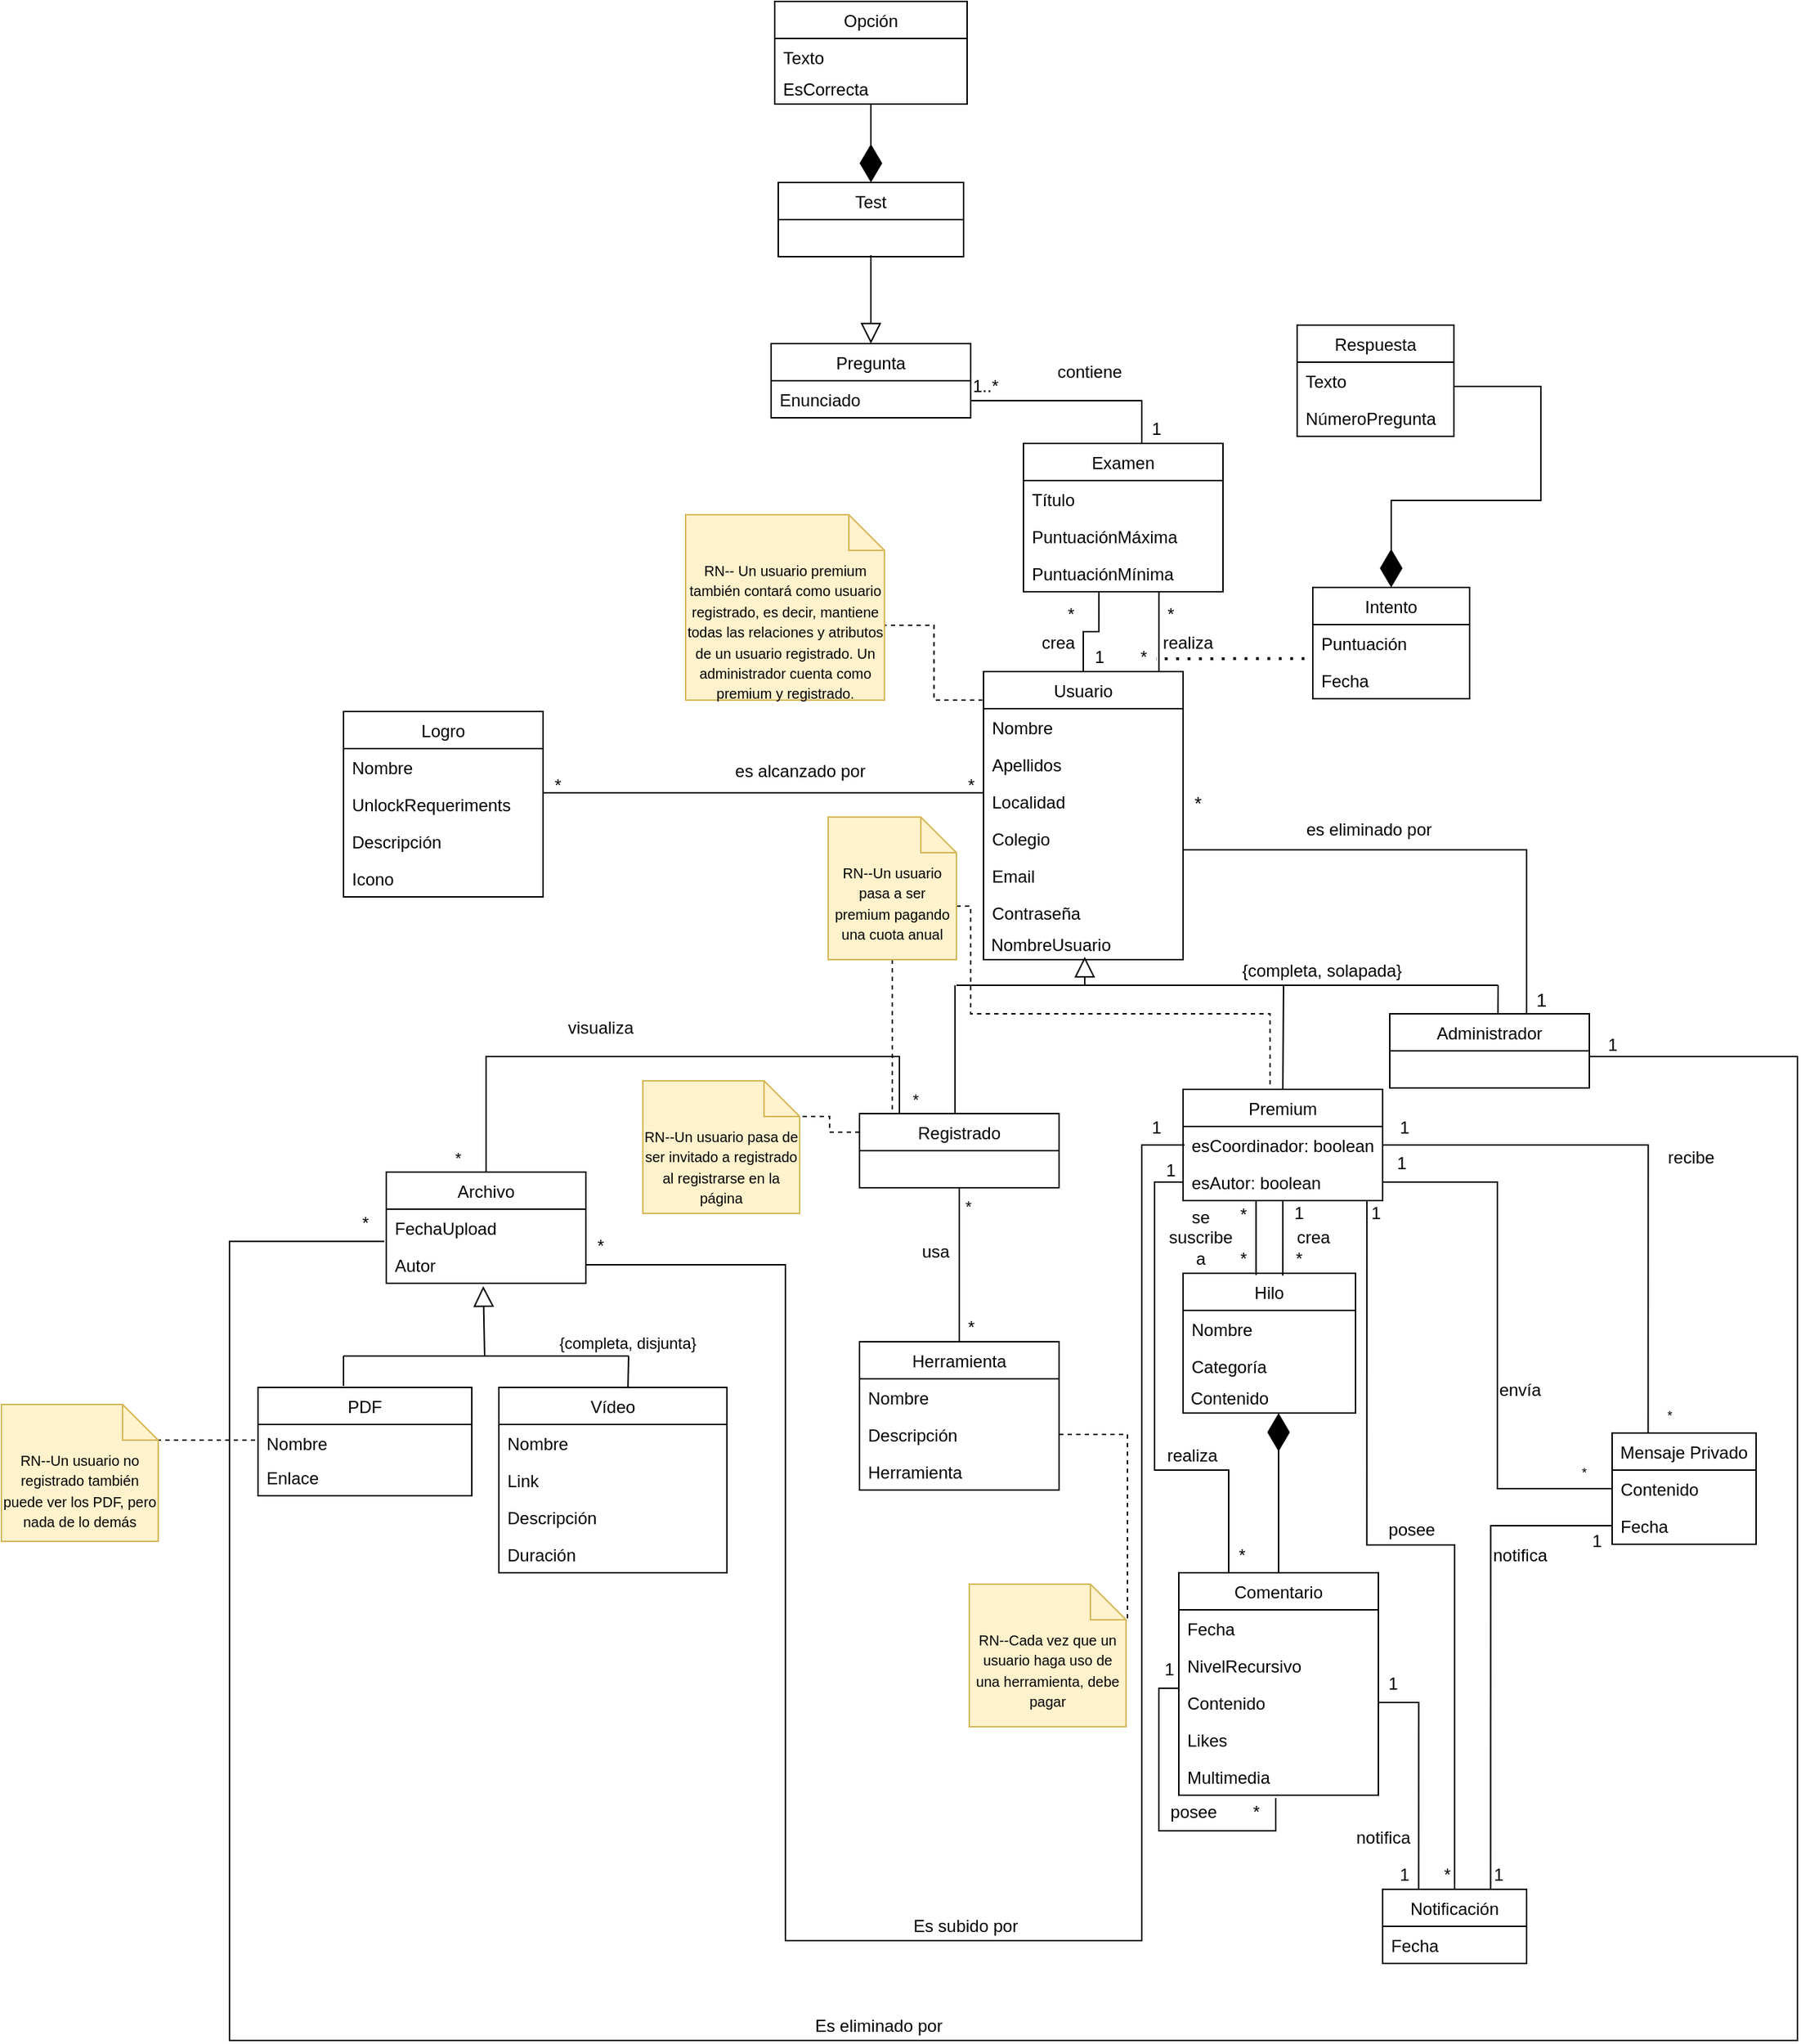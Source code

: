 <mxfile version="14.2.2" type="device" pages="2"><diagram id="NPRUOryit4CZUZ8ujwZD" name="Page-1"><mxGraphModel dx="1803" dy="1757" grid="1" gridSize="10" guides="1" tooltips="1" connect="1" arrows="1" fold="1" page="1" pageScale="1" pageWidth="827" pageHeight="1169" math="0" shadow="0"><root><mxCell id="0"/><mxCell id="1" parent="0"/><mxCell id="HAwCsRzmnG5At8Q9Lq3o-103" style="edgeStyle=orthogonalEdgeStyle;rounded=0;orthogonalLoop=1;jettySize=auto;html=1;entryX=0.679;entryY=1.011;entryDx=0;entryDy=0;entryPerimeter=0;endArrow=none;endFill=0;" parent="1" source="HAwCsRzmnG5At8Q9Lq3o-1" target="HAwCsRzmnG5At8Q9Lq3o-31" edge="1"><mxGeometry relative="1" as="geometry"><Array as="points"><mxPoint x="212" y="270"/><mxPoint x="212" y="270"/></Array></mxGeometry></mxCell><mxCell id="HAwCsRzmnG5At8Q9Lq3o-123" style="edgeStyle=orthogonalEdgeStyle;rounded=0;orthogonalLoop=1;jettySize=auto;html=1;entryX=0.378;entryY=0.995;entryDx=0;entryDy=0;entryPerimeter=0;endArrow=none;endFill=0;" parent="1" source="HAwCsRzmnG5At8Q9Lq3o-1" target="HAwCsRzmnG5At8Q9Lq3o-31" edge="1"><mxGeometry relative="1" as="geometry"/></mxCell><mxCell id="HAwCsRzmnG5At8Q9Lq3o-1" value="Usuario" style="swimlane;fontStyle=0;childLayout=stackLayout;horizontal=1;startSize=26;fillColor=none;horizontalStack=0;resizeParent=1;resizeParentMax=0;resizeLast=0;collapsible=1;marginBottom=0;" parent="1" vertex="1"><mxGeometry x="89" y="250" width="140" height="202" as="geometry"/></mxCell><mxCell id="HAwCsRzmnG5At8Q9Lq3o-2" value="Nombre" style="text;strokeColor=none;fillColor=none;align=left;verticalAlign=top;spacingLeft=4;spacingRight=4;overflow=hidden;rotatable=0;points=[[0,0.5],[1,0.5]];portConstraint=eastwest;" parent="HAwCsRzmnG5At8Q9Lq3o-1" vertex="1"><mxGeometry y="26" width="140" height="26" as="geometry"/></mxCell><mxCell id="HAwCsRzmnG5At8Q9Lq3o-3" value="Apellidos" style="text;strokeColor=none;fillColor=none;align=left;verticalAlign=top;spacingLeft=4;spacingRight=4;overflow=hidden;rotatable=0;points=[[0,0.5],[1,0.5]];portConstraint=eastwest;" parent="HAwCsRzmnG5At8Q9Lq3o-1" vertex="1"><mxGeometry y="52" width="140" height="26" as="geometry"/></mxCell><mxCell id="HAwCsRzmnG5At8Q9Lq3o-4" value="Localidad" style="text;strokeColor=none;fillColor=none;align=left;verticalAlign=top;spacingLeft=4;spacingRight=4;overflow=hidden;rotatable=0;points=[[0,0.5],[1,0.5]];portConstraint=eastwest;" parent="HAwCsRzmnG5At8Q9Lq3o-1" vertex="1"><mxGeometry y="78" width="140" height="26" as="geometry"/></mxCell><mxCell id="HAwCsRzmnG5At8Q9Lq3o-33" value="Colegio" style="text;strokeColor=none;fillColor=none;align=left;verticalAlign=top;spacingLeft=4;spacingRight=4;overflow=hidden;rotatable=0;points=[[0,0.5],[1,0.5]];portConstraint=eastwest;" parent="HAwCsRzmnG5At8Q9Lq3o-1" vertex="1"><mxGeometry y="104" width="140" height="26" as="geometry"/></mxCell><mxCell id="OVoRlJXjBz-Goxrx0esR-1" value="Email" style="text;strokeColor=none;fillColor=none;align=left;verticalAlign=top;spacingLeft=4;spacingRight=4;overflow=hidden;rotatable=0;points=[[0,0.5],[1,0.5]];portConstraint=eastwest;" parent="HAwCsRzmnG5At8Q9Lq3o-1" vertex="1"><mxGeometry y="130" width="140" height="26" as="geometry"/></mxCell><mxCell id="OVoRlJXjBz-Goxrx0esR-2" value="Contraseña" style="text;strokeColor=none;fillColor=none;align=left;verticalAlign=top;spacingLeft=4;spacingRight=4;overflow=hidden;rotatable=0;points=[[0,0.5],[1,0.5]];portConstraint=eastwest;" parent="HAwCsRzmnG5At8Q9Lq3o-1" vertex="1"><mxGeometry y="156" width="140" height="26" as="geometry"/></mxCell><mxCell id="mxDFC4Rtufxmmcgio4kQ-2" value="&amp;nbsp;NombreUsuario" style="text;html=1;strokeColor=none;fillColor=none;align=left;verticalAlign=middle;whiteSpace=wrap;rounded=0;" vertex="1" parent="HAwCsRzmnG5At8Q9Lq3o-1"><mxGeometry y="182" width="140" height="20" as="geometry"/></mxCell><mxCell id="HAwCsRzmnG5At8Q9Lq3o-5" value="PDF" style="swimlane;fontStyle=0;childLayout=stackLayout;horizontal=1;startSize=26;fillColor=none;horizontalStack=0;resizeParent=1;resizeParentMax=0;resizeLast=0;collapsible=1;marginBottom=0;" parent="1" vertex="1"><mxGeometry x="-420" y="752" width="150" height="76" as="geometry"/></mxCell><mxCell id="HAwCsRzmnG5At8Q9Lq3o-6" value="Nombre" style="text;strokeColor=none;fillColor=none;align=left;verticalAlign=top;spacingLeft=4;spacingRight=4;overflow=hidden;rotatable=0;points=[[0,0.5],[1,0.5]];portConstraint=eastwest;" parent="HAwCsRzmnG5At8Q9Lq3o-5" vertex="1"><mxGeometry y="26" width="150" height="24" as="geometry"/></mxCell><mxCell id="WNRpIBor0lCmpQMTv1Vr-1" value="Enlace" style="text;strokeColor=none;fillColor=none;align=left;verticalAlign=top;spacingLeft=4;spacingRight=4;overflow=hidden;rotatable=0;points=[[0,0.5],[1,0.5]];portConstraint=eastwest;" parent="HAwCsRzmnG5At8Q9Lq3o-5" vertex="1"><mxGeometry y="50" width="150" height="26" as="geometry"/></mxCell><mxCell id="HAwCsRzmnG5At8Q9Lq3o-9" value="Vídeo" style="swimlane;fontStyle=0;childLayout=stackLayout;horizontal=1;startSize=26;fillColor=none;horizontalStack=0;resizeParent=1;resizeParentMax=0;resizeLast=0;collapsible=1;marginBottom=0;" parent="1" vertex="1"><mxGeometry x="-251" y="752" width="160" height="130" as="geometry"><mxRectangle x="370" y="210" width="60" height="26" as="alternateBounds"/></mxGeometry></mxCell><mxCell id="HAwCsRzmnG5At8Q9Lq3o-41" value="Nombre" style="text;strokeColor=none;fillColor=none;align=left;verticalAlign=top;spacingLeft=4;spacingRight=4;overflow=hidden;rotatable=0;points=[[0,0.5],[1,0.5]];portConstraint=eastwest;" parent="HAwCsRzmnG5At8Q9Lq3o-9" vertex="1"><mxGeometry y="26" width="160" height="26" as="geometry"/></mxCell><mxCell id="HAwCsRzmnG5At8Q9Lq3o-10" value="Link" style="text;strokeColor=none;fillColor=none;align=left;verticalAlign=top;spacingLeft=4;spacingRight=4;overflow=hidden;rotatable=0;points=[[0,0.5],[1,0.5]];portConstraint=eastwest;" parent="HAwCsRzmnG5At8Q9Lq3o-9" vertex="1"><mxGeometry y="52" width="160" height="26" as="geometry"/></mxCell><mxCell id="HAwCsRzmnG5At8Q9Lq3o-38" value="Descripción" style="text;strokeColor=none;fillColor=none;align=left;verticalAlign=top;spacingLeft=4;spacingRight=4;overflow=hidden;rotatable=0;points=[[0,0.5],[1,0.5]];portConstraint=eastwest;" parent="HAwCsRzmnG5At8Q9Lq3o-9" vertex="1"><mxGeometry y="78" width="160" height="26" as="geometry"/></mxCell><mxCell id="HAwCsRzmnG5At8Q9Lq3o-39" value="Duración" style="text;strokeColor=none;fillColor=none;align=left;verticalAlign=top;spacingLeft=4;spacingRight=4;overflow=hidden;rotatable=0;points=[[0,0.5],[1,0.5]];portConstraint=eastwest;" parent="HAwCsRzmnG5At8Q9Lq3o-9" vertex="1"><mxGeometry y="104" width="160" height="26" as="geometry"/></mxCell><mxCell id="HGvDHs405SnKZL4kM6b5-21" style="edgeStyle=orthogonalEdgeStyle;rounded=0;orthogonalLoop=1;jettySize=auto;html=1;endArrow=none;endFill=0;" parent="1" source="HAwCsRzmnG5At8Q9Lq3o-13" edge="1"><mxGeometry relative="1" as="geometry"><mxPoint x="200" y="90" as="targetPoint"/><Array as="points"><mxPoint x="200" y="60"/></Array></mxGeometry></mxCell><mxCell id="HAwCsRzmnG5At8Q9Lq3o-13" value="Pregunta" style="swimlane;fontStyle=0;childLayout=stackLayout;horizontal=1;startSize=26;fillColor=none;horizontalStack=0;resizeParent=1;resizeParentMax=0;resizeLast=0;collapsible=1;marginBottom=0;" parent="1" vertex="1"><mxGeometry x="-60" y="20" width="140" height="52" as="geometry"/></mxCell><mxCell id="HAwCsRzmnG5At8Q9Lq3o-14" value="Enunciado" style="text;strokeColor=none;fillColor=none;align=left;verticalAlign=top;spacingLeft=4;spacingRight=4;overflow=hidden;rotatable=0;points=[[0,0.5],[1,0.5]];portConstraint=eastwest;" parent="HAwCsRzmnG5At8Q9Lq3o-13" vertex="1"><mxGeometry y="26" width="140" height="26" as="geometry"/></mxCell><mxCell id="HAwCsRzmnG5At8Q9Lq3o-17" value="Hilo" style="swimlane;fontStyle=0;childLayout=stackLayout;horizontal=1;startSize=26;horizontalStack=0;resizeParent=1;resizeParentMax=0;resizeLast=0;collapsible=1;marginBottom=0;fillColor=none;" parent="1" vertex="1"><mxGeometry x="229" y="672" width="121" height="98" as="geometry"/></mxCell><mxCell id="HAwCsRzmnG5At8Q9Lq3o-18" value="Nombre" style="text;strokeColor=none;fillColor=none;align=left;verticalAlign=top;spacingLeft=4;spacingRight=4;overflow=hidden;rotatable=0;points=[[0,0.5],[1,0.5]];portConstraint=eastwest;" parent="HAwCsRzmnG5At8Q9Lq3o-17" vertex="1"><mxGeometry y="26" width="121" height="26" as="geometry"/></mxCell><mxCell id="HGvDHs405SnKZL4kM6b5-51" value="Categoría&#10;" style="text;strokeColor=none;fillColor=none;align=left;verticalAlign=top;spacingLeft=4;spacingRight=4;overflow=hidden;rotatable=0;points=[[0,0.5],[1,0.5]];portConstraint=eastwest;" parent="HAwCsRzmnG5At8Q9Lq3o-17" vertex="1"><mxGeometry y="52" width="121" height="26" as="geometry"/></mxCell><mxCell id="mxDFC4Rtufxmmcgio4kQ-3" value="&amp;nbsp;Contenido" style="text;html=1;strokeColor=none;fillColor=none;align=left;verticalAlign=middle;whiteSpace=wrap;rounded=0;" vertex="1" parent="HAwCsRzmnG5At8Q9Lq3o-17"><mxGeometry y="78" width="121" height="20" as="geometry"/></mxCell><mxCell id="HAwCsRzmnG5At8Q9Lq3o-25" value="Comentario" style="swimlane;fontStyle=0;childLayout=stackLayout;horizontal=1;startSize=26;fillColor=none;horizontalStack=0;resizeParent=1;resizeParentMax=0;resizeLast=0;collapsible=1;marginBottom=0;" parent="1" vertex="1"><mxGeometry x="226" y="882" width="140" height="156" as="geometry"/></mxCell><mxCell id="HAwCsRzmnG5At8Q9Lq3o-26" value="Fecha" style="text;strokeColor=none;fillColor=none;align=left;verticalAlign=top;spacingLeft=4;spacingRight=4;overflow=hidden;rotatable=0;points=[[0,0.5],[1,0.5]];portConstraint=eastwest;" parent="HAwCsRzmnG5At8Q9Lq3o-25" vertex="1"><mxGeometry y="26" width="140" height="26" as="geometry"/></mxCell><mxCell id="HAwCsRzmnG5At8Q9Lq3o-27" value="NivelRecursivo" style="text;strokeColor=none;fillColor=none;align=left;verticalAlign=top;spacingLeft=4;spacingRight=4;overflow=hidden;rotatable=0;points=[[0,0.5],[1,0.5]];portConstraint=eastwest;" parent="HAwCsRzmnG5At8Q9Lq3o-25" vertex="1"><mxGeometry y="52" width="140" height="26" as="geometry"/></mxCell><mxCell id="HAwCsRzmnG5At8Q9Lq3o-28" value="Contenido" style="text;strokeColor=none;fillColor=none;align=left;verticalAlign=top;spacingLeft=4;spacingRight=4;overflow=hidden;rotatable=0;points=[[0,0.5],[1,0.5]];portConstraint=eastwest;" parent="HAwCsRzmnG5At8Q9Lq3o-25" vertex="1"><mxGeometry y="78" width="140" height="26" as="geometry"/></mxCell><mxCell id="HAwCsRzmnG5At8Q9Lq3o-44" value="Likes" style="text;strokeColor=none;fillColor=none;align=left;verticalAlign=top;spacingLeft=4;spacingRight=4;overflow=hidden;rotatable=0;points=[[0,0.5],[1,0.5]];portConstraint=eastwest;" parent="HAwCsRzmnG5At8Q9Lq3o-25" vertex="1"><mxGeometry y="104" width="140" height="26" as="geometry"/></mxCell><mxCell id="HGvDHs405SnKZL4kM6b5-1" style="edgeStyle=orthogonalEdgeStyle;rounded=0;orthogonalLoop=1;jettySize=auto;html=1;exitX=0;exitY=0.5;exitDx=0;exitDy=0;endArrow=none;endFill=0;" parent="HAwCsRzmnG5At8Q9Lq3o-25" source="HAwCsRzmnG5At8Q9Lq3o-27" edge="1"><mxGeometry relative="1" as="geometry"><mxPoint x="68" y="158" as="targetPoint"/><Array as="points"><mxPoint y="81"/><mxPoint x="-14" y="81"/><mxPoint x="-14" y="181"/><mxPoint x="68" y="181"/></Array></mxGeometry></mxCell><mxCell id="HGvDHs405SnKZL4kM6b5-57" value="Multimedia" style="text;strokeColor=none;fillColor=none;align=left;verticalAlign=top;spacingLeft=4;spacingRight=4;overflow=hidden;rotatable=0;points=[[0,0.5],[1,0.5]];portConstraint=eastwest;" parent="HAwCsRzmnG5At8Q9Lq3o-25" vertex="1"><mxGeometry y="130" width="140" height="26" as="geometry"/></mxCell><mxCell id="HAwCsRzmnG5At8Q9Lq3o-29" value="Examen" style="swimlane;fontStyle=0;childLayout=stackLayout;horizontal=1;startSize=26;fillColor=none;horizontalStack=0;resizeParent=1;resizeParentMax=0;resizeLast=0;collapsible=1;marginBottom=0;" parent="1" vertex="1"><mxGeometry x="117" y="90" width="140" height="104" as="geometry"/></mxCell><mxCell id="HAwCsRzmnG5At8Q9Lq3o-46" value="Título" style="text;strokeColor=none;fillColor=none;align=left;verticalAlign=top;spacingLeft=4;spacingRight=4;overflow=hidden;rotatable=0;points=[[0,0.5],[1,0.5]];portConstraint=eastwest;" parent="HAwCsRzmnG5At8Q9Lq3o-29" vertex="1"><mxGeometry y="26" width="140" height="26" as="geometry"/></mxCell><mxCell id="HAwCsRzmnG5At8Q9Lq3o-30" value="PuntuaciónMáxima" style="text;strokeColor=none;fillColor=none;align=left;verticalAlign=top;spacingLeft=4;spacingRight=4;overflow=hidden;rotatable=0;points=[[0,0.5],[1,0.5]];portConstraint=eastwest;" parent="HAwCsRzmnG5At8Q9Lq3o-29" vertex="1"><mxGeometry y="52" width="140" height="26" as="geometry"/></mxCell><mxCell id="HAwCsRzmnG5At8Q9Lq3o-31" value="PuntuaciónMínima" style="text;strokeColor=none;fillColor=none;align=left;verticalAlign=top;spacingLeft=4;spacingRight=4;overflow=hidden;rotatable=0;points=[[0,0.5],[1,0.5]];portConstraint=eastwest;" parent="HAwCsRzmnG5At8Q9Lq3o-29" vertex="1"><mxGeometry y="78" width="140" height="26" as="geometry"/></mxCell><mxCell id="HAwCsRzmnG5At8Q9Lq3o-121" value="realiza" style="text;html=1;align=center;verticalAlign=middle;resizable=0;points=[];autosize=1;" parent="1" vertex="1"><mxGeometry x="207" y="220" width="50" height="20" as="geometry"/></mxCell><mxCell id="HAwCsRzmnG5At8Q9Lq3o-124" value="crea" style="text;html=1;align=center;verticalAlign=middle;resizable=0;points=[];autosize=1;" parent="1" vertex="1"><mxGeometry x="120.5" y="220" width="40" height="20" as="geometry"/></mxCell><mxCell id="HAwCsRzmnG5At8Q9Lq3o-125" value="*" style="text;html=1;align=center;verticalAlign=middle;resizable=0;points=[];autosize=1;" parent="1" vertex="1"><mxGeometry x="140" y="200" width="20" height="20" as="geometry"/></mxCell><mxCell id="HAwCsRzmnG5At8Q9Lq3o-127" value="*" style="text;html=1;align=center;verticalAlign=middle;resizable=0;points=[];autosize=1;" parent="1" vertex="1"><mxGeometry x="210" y="200" width="20" height="20" as="geometry"/></mxCell><mxCell id="HAwCsRzmnG5At8Q9Lq3o-128" value="*" style="text;html=1;align=center;verticalAlign=middle;resizable=0;points=[];autosize=1;" parent="1" vertex="1"><mxGeometry x="191" y="230" width="20" height="20" as="geometry"/></mxCell><mxCell id="HAwCsRzmnG5At8Q9Lq3o-129" value="" style="endArrow=none;dashed=1;html=1;dashPattern=1 3;strokeWidth=2;exitX=-0.053;exitY=-0.082;exitDx=0;exitDy=0;exitPerimeter=0;" parent="1" source="HAwCsRzmnG5At8Q9Lq3o-132" edge="1"><mxGeometry width="50" height="50" relative="1" as="geometry"><mxPoint x="220" y="250" as="sourcePoint"/><mxPoint x="210" y="241" as="targetPoint"/></mxGeometry></mxCell><mxCell id="HAwCsRzmnG5At8Q9Lq3o-130" value="Intento" style="swimlane;fontStyle=0;childLayout=stackLayout;horizontal=1;startSize=26;fillColor=none;horizontalStack=0;resizeParent=1;resizeParentMax=0;resizeLast=0;collapsible=1;marginBottom=0;" parent="1" vertex="1"><mxGeometry x="320" y="191" width="110" height="78" as="geometry"/></mxCell><mxCell id="HAwCsRzmnG5At8Q9Lq3o-131" value="Puntuación" style="text;strokeColor=none;fillColor=none;align=left;verticalAlign=top;spacingLeft=4;spacingRight=4;overflow=hidden;rotatable=0;points=[[0,0.5],[1,0.5]];portConstraint=eastwest;" parent="HAwCsRzmnG5At8Q9Lq3o-130" vertex="1"><mxGeometry y="26" width="110" height="26" as="geometry"/></mxCell><mxCell id="HAwCsRzmnG5At8Q9Lq3o-132" value="Fecha" style="text;strokeColor=none;fillColor=none;align=left;verticalAlign=top;spacingLeft=4;spacingRight=4;overflow=hidden;rotatable=0;points=[[0,0.5],[1,0.5]];portConstraint=eastwest;" parent="HAwCsRzmnG5At8Q9Lq3o-130" vertex="1"><mxGeometry y="52" width="110" height="26" as="geometry"/></mxCell><mxCell id="nP3SbV2Lm87X_TbmoG6O-54" style="edgeStyle=orthogonalEdgeStyle;rounded=0;orthogonalLoop=1;jettySize=auto;html=1;entryX=0;entryY=0.5;entryDx=0;entryDy=0;startArrow=none;startFill=0;endArrow=none;endFill=0;" parent="1" source="HAwCsRzmnG5At8Q9Lq3o-148" target="HAwCsRzmnG5At8Q9Lq3o-3" edge="1"><mxGeometry relative="1" as="geometry"><Array as="points"><mxPoint x="-160" y="335"/><mxPoint x="-160" y="335"/></Array></mxGeometry></mxCell><mxCell id="HAwCsRzmnG5At8Q9Lq3o-148" value="Logro" style="swimlane;fontStyle=0;childLayout=stackLayout;horizontal=1;startSize=26;fillColor=none;horizontalStack=0;resizeParent=1;resizeParentMax=0;resizeLast=0;collapsible=1;marginBottom=0;" parent="1" vertex="1"><mxGeometry x="-360" y="278" width="140" height="130" as="geometry"/></mxCell><mxCell id="HAwCsRzmnG5At8Q9Lq3o-149" value="Nombre" style="text;strokeColor=none;fillColor=none;align=left;verticalAlign=top;spacingLeft=4;spacingRight=4;overflow=hidden;rotatable=0;points=[[0,0.5],[1,0.5]];portConstraint=eastwest;" parent="HAwCsRzmnG5At8Q9Lq3o-148" vertex="1"><mxGeometry y="26" width="140" height="26" as="geometry"/></mxCell><mxCell id="HAwCsRzmnG5At8Q9Lq3o-150" value="UnlockRequeriments" style="text;strokeColor=none;fillColor=none;align=left;verticalAlign=top;spacingLeft=4;spacingRight=4;overflow=hidden;rotatable=0;points=[[0,0.5],[1,0.5]];portConstraint=eastwest;" parent="HAwCsRzmnG5At8Q9Lq3o-148" vertex="1"><mxGeometry y="52" width="140" height="26" as="geometry"/></mxCell><mxCell id="HAwCsRzmnG5At8Q9Lq3o-151" value="Descripción" style="text;strokeColor=none;fillColor=none;align=left;verticalAlign=top;spacingLeft=4;spacingRight=4;overflow=hidden;rotatable=0;points=[[0,0.5],[1,0.5]];portConstraint=eastwest;" parent="HAwCsRzmnG5At8Q9Lq3o-148" vertex="1"><mxGeometry y="78" width="140" height="26" as="geometry"/></mxCell><mxCell id="HAwCsRzmnG5At8Q9Lq3o-152" value="Icono" style="text;strokeColor=none;fillColor=none;align=left;verticalAlign=top;spacingLeft=4;spacingRight=4;overflow=hidden;rotatable=0;points=[[0,0.5],[1,0.5]];portConstraint=eastwest;" parent="HAwCsRzmnG5At8Q9Lq3o-148" vertex="1"><mxGeometry y="104" width="140" height="26" as="geometry"/></mxCell><mxCell id="nP3SbV2Lm87X_TbmoG6O-50" style="edgeStyle=orthogonalEdgeStyle;rounded=0;orthogonalLoop=1;jettySize=auto;html=1;exitX=0.5;exitY=1;exitDx=0;exitDy=0;startArrow=none;startFill=0;endArrow=none;endFill=0;entryX=0.96;entryY=1.06;entryDx=0;entryDy=0;entryPerimeter=0;" parent="1" source="nP3SbV2Lm87X_TbmoG6O-13" edge="1" target="nP3SbV2Lm87X_TbmoG6O-70"><mxGeometry relative="1" as="geometry"><mxPoint x="281" y="704" as="targetPoint"/><Array as="points"><mxPoint x="280" y="621"/></Array></mxGeometry></mxCell><mxCell id="oahnnhhMwVlarxf-Fwli-23" style="edgeStyle=orthogonalEdgeStyle;rounded=0;orthogonalLoop=1;jettySize=auto;html=1;entryX=0.578;entryY=0.016;entryDx=0;entryDy=0;entryPerimeter=0;startArrow=none;startFill=0;endArrow=none;endFill=0;fontSize=10;" parent="1" source="nP3SbV2Lm87X_TbmoG6O-13" target="HAwCsRzmnG5At8Q9Lq3o-17" edge="1"><mxGeometry relative="1" as="geometry"/></mxCell><mxCell id="nP3SbV2Lm87X_TbmoG6O-13" value="Premium" style="swimlane;fontStyle=0;childLayout=stackLayout;horizontal=1;startSize=26;fillColor=none;horizontalStack=0;resizeParent=1;resizeParentMax=0;resizeLast=0;collapsible=1;marginBottom=0;" parent="1" vertex="1"><mxGeometry x="229" y="543" width="140" height="78" as="geometry"/></mxCell><mxCell id="nP3SbV2Lm87X_TbmoG6O-53" value="esCoordinador: boolean" style="text;strokeColor=none;fillColor=none;align=left;verticalAlign=top;spacingLeft=4;spacingRight=4;overflow=hidden;rotatable=0;points=[[0,0.5],[1,0.5]];portConstraint=eastwest;" parent="nP3SbV2Lm87X_TbmoG6O-13" vertex="1"><mxGeometry y="26" width="140" height="26" as="geometry"/></mxCell><mxCell id="384uaaL_V9VqnJbxcpKX-2" value="esAutor: boolean" style="text;strokeColor=none;fillColor=none;align=left;verticalAlign=top;spacingLeft=4;spacingRight=4;overflow=hidden;rotatable=0;points=[[0,0.5],[1,0.5]];portConstraint=eastwest;" parent="nP3SbV2Lm87X_TbmoG6O-13" vertex="1"><mxGeometry y="52" width="140" height="26" as="geometry"/></mxCell><mxCell id="nP3SbV2Lm87X_TbmoG6O-107" style="edgeStyle=orthogonalEdgeStyle;rounded=0;orthogonalLoop=1;jettySize=auto;html=1;startArrow=none;startFill=0;endArrow=none;endFill=0;entryX=1;entryY=0.5;entryDx=0;entryDy=0;" parent="1" source="nP3SbV2Lm87X_TbmoG6O-17" target="HAwCsRzmnG5At8Q9Lq3o-3" edge="1"><mxGeometry relative="1" as="geometry"><mxPoint x="530" y="330" as="targetPoint"/><Array as="points"><mxPoint x="470" y="375"/></Array></mxGeometry></mxCell><mxCell id="nP3SbV2Lm87X_TbmoG6O-110" value="*" style="edgeLabel;html=1;align=center;verticalAlign=middle;resizable=0;points=[];fontSize=13;" parent="nP3SbV2Lm87X_TbmoG6O-107" vertex="1" connectable="0"><mxGeometry x="0.904" y="-14" relative="1" as="geometry"><mxPoint x="-4" y="7" as="offset"/></mxGeometry></mxCell><mxCell id="OVoRlJXjBz-Goxrx0esR-15" style="edgeStyle=orthogonalEdgeStyle;rounded=0;orthogonalLoop=1;jettySize=auto;html=1;exitX=1;exitY=0.75;exitDx=0;exitDy=0;endArrow=none;endFill=0;entryX=-0.01;entryY=-0.129;entryDx=0;entryDy=0;entryPerimeter=0;" parent="1" source="nP3SbV2Lm87X_TbmoG6O-17" edge="1"><mxGeometry relative="1" as="geometry"><mxPoint x="-331.4" y="649.646" as="targetPoint"/><Array as="points"><mxPoint x="514" y="520"/><mxPoint x="660" y="520"/><mxPoint x="660" y="1210"/><mxPoint x="-440" y="1210"/><mxPoint x="-440" y="650"/></Array></mxGeometry></mxCell><mxCell id="nP3SbV2Lm87X_TbmoG6O-17" value="Administrador" style="swimlane;fontStyle=0;childLayout=stackLayout;horizontal=1;startSize=26;fillColor=none;horizontalStack=0;resizeParent=1;resizeParentMax=0;resizeLast=0;collapsible=1;marginBottom=0;" parent="1" vertex="1"><mxGeometry x="374" y="490" width="140" height="52" as="geometry"/></mxCell><mxCell id="oahnnhhMwVlarxf-Fwli-31" style="edgeStyle=orthogonalEdgeStyle;rounded=0;orthogonalLoop=1;jettySize=auto;html=1;entryX=0.5;entryY=0;entryDx=0;entryDy=0;startArrow=none;startFill=0;endArrow=none;endFill=0;fontSize=12;" parent="1" target="oahnnhhMwVlarxf-Fwli-27" edge="1"><mxGeometry relative="1" as="geometry"><mxPoint x="30" y="560" as="sourcePoint"/><Array as="points"><mxPoint x="30" y="520"/><mxPoint x="-260" y="520"/></Array></mxGeometry></mxCell><mxCell id="HGvDHs405SnKZL4kM6b5-69" style="edgeStyle=orthogonalEdgeStyle;rounded=0;orthogonalLoop=1;jettySize=auto;html=1;exitX=0;exitY=0.25;exitDx=0;exitDy=0;entryX=0;entryY=0;entryDx=110;entryDy=25;entryPerimeter=0;dashed=1;endArrow=none;endFill=0;" parent="1" source="nP3SbV2Lm87X_TbmoG6O-39" target="HGvDHs405SnKZL4kM6b5-67" edge="1"><mxGeometry relative="1" as="geometry"/></mxCell><mxCell id="nP3SbV2Lm87X_TbmoG6O-39" value="Registrado" style="swimlane;fontStyle=0;childLayout=stackLayout;horizontal=1;startSize=26;fillColor=none;horizontalStack=0;resizeParent=1;resizeParentMax=0;resizeLast=0;collapsible=1;marginBottom=0;" parent="1" vertex="1"><mxGeometry x="2" y="560" width="140" height="52" as="geometry"/></mxCell><mxCell id="nP3SbV2Lm87X_TbmoG6O-43" value="" style="endArrow=block;endFill=0;endSize=12;html=1;" parent="1" edge="1"><mxGeometry width="160" relative="1" as="geometry"><mxPoint x="160" y="470" as="sourcePoint"/><mxPoint x="160" y="450" as="targetPoint"/></mxGeometry></mxCell><mxCell id="nP3SbV2Lm87X_TbmoG6O-44" value="" style="endArrow=none;html=1;" parent="1" edge="1"><mxGeometry width="50" height="50" relative="1" as="geometry"><mxPoint x="70" y="470" as="sourcePoint"/><mxPoint x="450" y="470" as="targetPoint"/></mxGeometry></mxCell><mxCell id="nP3SbV2Lm87X_TbmoG6O-46" value="" style="endArrow=none;html=1;exitX=0.542;exitY=0.002;exitDx=0;exitDy=0;exitPerimeter=0;" parent="1" source="nP3SbV2Lm87X_TbmoG6O-17" edge="1"><mxGeometry width="50" height="50" relative="1" as="geometry"><mxPoint x="400" y="520" as="sourcePoint"/><mxPoint x="450" y="470" as="targetPoint"/></mxGeometry></mxCell><mxCell id="nP3SbV2Lm87X_TbmoG6O-47" value="" style="endArrow=none;html=1;" parent="1" edge="1"><mxGeometry width="50" height="50" relative="1" as="geometry"><mxPoint x="69" y="560" as="sourcePoint"/><mxPoint x="69" y="470" as="targetPoint"/></mxGeometry></mxCell><mxCell id="nP3SbV2Lm87X_TbmoG6O-48" value="" style="endArrow=none;html=1;exitX=0.5;exitY=0;exitDx=0;exitDy=0;entryX=0.296;entryY=1.017;entryDx=0;entryDy=0;entryPerimeter=0;" parent="1" source="nP3SbV2Lm87X_TbmoG6O-13" target="nP3SbV2Lm87X_TbmoG6O-105" edge="1"><mxGeometry width="50" height="50" relative="1" as="geometry"><mxPoint x="240" y="560" as="sourcePoint"/><mxPoint x="260" y="470" as="targetPoint"/></mxGeometry></mxCell><mxCell id="nP3SbV2Lm87X_TbmoG6O-60" value="Herramienta" style="swimlane;fontStyle=0;childLayout=stackLayout;horizontal=1;startSize=26;fillColor=none;horizontalStack=0;resizeParent=1;resizeParentMax=0;resizeLast=0;collapsible=1;marginBottom=0;" parent="1" vertex="1"><mxGeometry x="2" y="720" width="140" height="104" as="geometry"/></mxCell><mxCell id="nP3SbV2Lm87X_TbmoG6O-61" value="Nombre" style="text;strokeColor=none;fillColor=none;align=left;verticalAlign=top;spacingLeft=4;spacingRight=4;overflow=hidden;rotatable=0;points=[[0,0.5],[1,0.5]];portConstraint=eastwest;" parent="nP3SbV2Lm87X_TbmoG6O-60" vertex="1"><mxGeometry y="26" width="140" height="26" as="geometry"/></mxCell><mxCell id="nP3SbV2Lm87X_TbmoG6O-63" value="Descripción" style="text;strokeColor=none;fillColor=none;align=left;verticalAlign=top;spacingLeft=4;spacingRight=4;overflow=hidden;rotatable=0;points=[[0,0.5],[1,0.5]];portConstraint=eastwest;" parent="nP3SbV2Lm87X_TbmoG6O-60" vertex="1"><mxGeometry y="52" width="140" height="26" as="geometry"/></mxCell><mxCell id="nP3SbV2Lm87X_TbmoG6O-62" value="Herramienta" style="text;strokeColor=none;fillColor=none;align=left;verticalAlign=top;spacingLeft=4;spacingRight=4;overflow=hidden;rotatable=0;points=[[0,0.5],[1,0.5]];portConstraint=eastwest;" parent="nP3SbV2Lm87X_TbmoG6O-60" vertex="1"><mxGeometry y="78" width="140" height="26" as="geometry"/></mxCell><mxCell id="nP3SbV2Lm87X_TbmoG6O-64" value="" style="endArrow=none;html=1;exitX=0.5;exitY=0;exitDx=0;exitDy=0;" parent="1" source="nP3SbV2Lm87X_TbmoG6O-60" edge="1"><mxGeometry width="50" height="50" relative="1" as="geometry"><mxPoint x="72" y="689" as="sourcePoint"/><mxPoint x="72" y="612" as="targetPoint"/></mxGeometry></mxCell><mxCell id="nP3SbV2Lm87X_TbmoG6O-66" value="*" style="edgeLabel;html=1;align=center;verticalAlign=middle;resizable=0;points=[];" parent="nP3SbV2Lm87X_TbmoG6O-64" vertex="1" connectable="0"><mxGeometry x="0.771" y="-6" relative="1" as="geometry"><mxPoint as="offset"/></mxGeometry></mxCell><mxCell id="nP3SbV2Lm87X_TbmoG6O-65" value="*" style="text;html=1;align=center;verticalAlign=middle;resizable=0;points=[];autosize=1;" parent="1" vertex="1"><mxGeometry x="70" y="700" width="20" height="20" as="geometry"/></mxCell><mxCell id="nP3SbV2Lm87X_TbmoG6O-69" value="*" style="text;html=1;align=center;verticalAlign=middle;resizable=0;points=[];autosize=1;" parent="1" vertex="1"><mxGeometry x="261" y="621" width="20" height="20" as="geometry"/></mxCell><mxCell id="nP3SbV2Lm87X_TbmoG6O-70" value="*" style="text;html=1;align=center;verticalAlign=middle;resizable=0;points=[];autosize=1;" parent="1" vertex="1"><mxGeometry x="261" y="652" width="20" height="20" as="geometry"/></mxCell><mxCell id="nP3SbV2Lm87X_TbmoG6O-71" value="usa" style="text;html=1;align=center;verticalAlign=middle;resizable=0;points=[];autosize=1;" parent="1" vertex="1"><mxGeometry x="40" y="647" width="30" height="20" as="geometry"/></mxCell><mxCell id="nP3SbV2Lm87X_TbmoG6O-84" value="*" style="text;html=1;align=center;verticalAlign=middle;resizable=0;points=[];autosize=1;" parent="1" vertex="1"><mxGeometry x="-220" y="320" width="20" height="20" as="geometry"/></mxCell><mxCell id="nP3SbV2Lm87X_TbmoG6O-86" value="*" style="text;html=1;align=center;verticalAlign=middle;resizable=0;points=[];autosize=1;" parent="1" vertex="1"><mxGeometry x="70" y="320" width="20" height="20" as="geometry"/></mxCell><mxCell id="nP3SbV2Lm87X_TbmoG6O-99" value="&lt;font style=&quot;font-size: 12px&quot;&gt;se&lt;br&gt;suscribe&lt;br&gt;a&lt;/font&gt;" style="text;html=1;align=center;verticalAlign=middle;resizable=0;points=[];autosize=1;fontSize=10;" parent="1" vertex="1"><mxGeometry x="211" y="622" width="60" height="50" as="geometry"/></mxCell><mxCell id="nP3SbV2Lm87X_TbmoG6O-104" value="es alcanzado por" style="text;html=1;align=center;verticalAlign=middle;resizable=0;points=[];autosize=1;" parent="1" vertex="1"><mxGeometry x="-95" y="310" width="110" height="20" as="geometry"/></mxCell><mxCell id="nP3SbV2Lm87X_TbmoG6O-105" value="{completa, solapada}" style="text;html=1;align=center;verticalAlign=middle;resizable=0;points=[];autosize=1;" parent="1" vertex="1"><mxGeometry x="261" y="450" width="130" height="20" as="geometry"/></mxCell><mxCell id="nP3SbV2Lm87X_TbmoG6O-109" value="1" style="text;html=1;align=center;verticalAlign=middle;resizable=0;points=[];autosize=1;fontSize=13;" parent="1" vertex="1"><mxGeometry x="470" y="470" width="20" height="20" as="geometry"/></mxCell><mxCell id="OVoRlJXjBz-Goxrx0esR-6" value="" style="endArrow=none;html=1;exitX=1;exitY=0.5;exitDx=0;exitDy=0;rounded=0;" parent="1" edge="1"><mxGeometry width="50" height="50" relative="1" as="geometry"><mxPoint x="-190" y="666" as="sourcePoint"/><mxPoint x="230" y="582" as="targetPoint"/><Array as="points"><mxPoint x="-50" y="666"/><mxPoint x="-50" y="1140"/><mxPoint x="80" y="1140"/><mxPoint x="200" y="1140"/><mxPoint x="200" y="582"/><mxPoint x="230" y="582"/></Array></mxGeometry></mxCell><mxCell id="OVoRlJXjBz-Goxrx0esR-9" value="Es subido por" style="text;html=1;align=center;verticalAlign=middle;resizable=0;points=[];autosize=1;" parent="1" vertex="1"><mxGeometry x="30.5" y="1120" width="90" height="20" as="geometry"/></mxCell><mxCell id="OVoRlJXjBz-Goxrx0esR-11" value="*" style="text;html=1;align=center;verticalAlign=middle;resizable=0;points=[];autosize=1;" parent="1" vertex="1"><mxGeometry x="-190" y="643" width="20" height="20" as="geometry"/></mxCell><mxCell id="OVoRlJXjBz-Goxrx0esR-12" value="1" style="text;html=1;align=center;verticalAlign=middle;resizable=0;points=[];autosize=1;" parent="1" vertex="1"><mxGeometry x="200" y="560" width="20" height="20" as="geometry"/></mxCell><mxCell id="OVoRlJXjBz-Goxrx0esR-19" value="1" style="text;html=1;align=center;verticalAlign=middle;resizable=0;points=[];autosize=1;" parent="1" vertex="1"><mxGeometry x="520" y="502" width="20" height="20" as="geometry"/></mxCell><mxCell id="OVoRlJXjBz-Goxrx0esR-20" value="*" style="text;html=1;align=center;verticalAlign=middle;resizable=0;points=[];autosize=1;" parent="1" vertex="1"><mxGeometry x="-355" y="627" width="20" height="20" as="geometry"/></mxCell><mxCell id="OVoRlJXjBz-Goxrx0esR-21" value="Es eliminado por" style="text;html=1;align=center;verticalAlign=middle;resizable=0;points=[];autosize=1;" parent="1" vertex="1"><mxGeometry x="-40" y="1190" width="110" height="20" as="geometry"/></mxCell><mxCell id="OVoRlJXjBz-Goxrx0esR-23" value="es eliminado por" style="text;html=1;align=center;verticalAlign=middle;resizable=0;points=[];autosize=1;" parent="1" vertex="1"><mxGeometry x="309" y="351" width="100" height="20" as="geometry"/></mxCell><mxCell id="oahnnhhMwVlarxf-Fwli-1" value="1" style="text;html=1;align=center;verticalAlign=middle;resizable=0;points=[];autosize=1;" parent="1" vertex="1"><mxGeometry x="160" y="230" width="20" height="20" as="geometry"/></mxCell><mxCell id="oahnnhhMwVlarxf-Fwli-4" value="Mensaje Privado" style="swimlane;fontStyle=0;childLayout=stackLayout;horizontal=1;startSize=26;fillColor=none;horizontalStack=0;resizeParent=1;resizeParentMax=0;resizeLast=0;collapsible=1;marginBottom=0;" parent="1" vertex="1"><mxGeometry x="530" y="784" width="101" height="78" as="geometry"><mxRectangle x="530" y="784" width="120" height="26" as="alternateBounds"/></mxGeometry></mxCell><mxCell id="oahnnhhMwVlarxf-Fwli-6" value="Contenido" style="text;strokeColor=none;fillColor=none;align=left;verticalAlign=top;spacingLeft=4;spacingRight=4;overflow=hidden;rotatable=0;points=[[0,0.5],[1,0.5]];portConstraint=eastwest;" parent="oahnnhhMwVlarxf-Fwli-4" vertex="1"><mxGeometry y="26" width="101" height="26" as="geometry"/></mxCell><mxCell id="oahnnhhMwVlarxf-Fwli-5" value="Fecha" style="text;strokeColor=none;fillColor=none;align=left;verticalAlign=top;spacingLeft=4;spacingRight=4;overflow=hidden;rotatable=0;points=[[0,0.5],[1,0.5]];portConstraint=eastwest;" parent="oahnnhhMwVlarxf-Fwli-4" vertex="1"><mxGeometry y="52" width="101" height="26" as="geometry"/></mxCell><mxCell id="oahnnhhMwVlarxf-Fwli-12" value="&lt;font style=&quot;font-size: 12px&quot;&gt;envía&lt;/font&gt;" style="text;html=1;align=center;verticalAlign=middle;resizable=0;points=[];autosize=1;fontSize=9;" parent="1" vertex="1"><mxGeometry x="440" y="744" width="50" height="20" as="geometry"/></mxCell><mxCell id="oahnnhhMwVlarxf-Fwli-13" value="&lt;font style=&quot;font-size: 12px&quot;&gt;recibe&lt;/font&gt;" style="text;html=1;align=center;verticalAlign=middle;resizable=0;points=[];autosize=1;fontSize=9;" parent="1" vertex="1"><mxGeometry x="560" y="581" width="50" height="20" as="geometry"/></mxCell><mxCell id="oahnnhhMwVlarxf-Fwli-14" value="&lt;font style=&quot;font-size: 12px&quot;&gt;1&lt;/font&gt;" style="text;html=1;align=center;verticalAlign=middle;resizable=0;points=[];autosize=1;fontSize=9;" parent="1" vertex="1"><mxGeometry x="372" y="585" width="20" height="20" as="geometry"/></mxCell><mxCell id="oahnnhhMwVlarxf-Fwli-15" value="&lt;font style=&quot;font-size: 12px&quot;&gt;1&lt;/font&gt;" style="text;html=1;align=center;verticalAlign=middle;resizable=0;points=[];autosize=1;fontSize=9;" parent="1" vertex="1"><mxGeometry x="374" y="560" width="20" height="20" as="geometry"/></mxCell><mxCell id="oahnnhhMwVlarxf-Fwli-16" value="*" style="text;html=1;align=center;verticalAlign=middle;resizable=0;points=[];autosize=1;fontSize=9;" parent="1" vertex="1"><mxGeometry x="500" y="802" width="20" height="20" as="geometry"/></mxCell><mxCell id="oahnnhhMwVlarxf-Fwli-17" value="*" style="text;html=1;align=center;verticalAlign=middle;resizable=0;points=[];autosize=1;fontSize=9;" parent="1" vertex="1"><mxGeometry x="560" y="762" width="20" height="20" as="geometry"/></mxCell><mxCell id="oahnnhhMwVlarxf-Fwli-24" value="&lt;font style=&quot;font-size: 12px&quot;&gt;1&lt;/font&gt;" style="text;html=1;align=center;verticalAlign=middle;resizable=0;points=[];autosize=1;fontSize=10;" parent="1" vertex="1"><mxGeometry x="300" y="620" width="20" height="20" as="geometry"/></mxCell><mxCell id="oahnnhhMwVlarxf-Fwli-25" value="&lt;font style=&quot;font-size: 12px&quot;&gt;*&lt;/font&gt;" style="text;html=1;align=center;verticalAlign=middle;resizable=0;points=[];autosize=1;fontSize=10;" parent="1" vertex="1"><mxGeometry x="300" y="652" width="20" height="20" as="geometry"/></mxCell><mxCell id="oahnnhhMwVlarxf-Fwli-26" value="&lt;font style=&quot;font-size: 12px&quot;&gt;crea&lt;/font&gt;" style="text;html=1;align=center;verticalAlign=middle;resizable=0;points=[];autosize=1;fontSize=10;" parent="1" vertex="1"><mxGeometry x="300" y="637" width="40" height="20" as="geometry"/></mxCell><mxCell id="oahnnhhMwVlarxf-Fwli-27" value="Archivo" style="swimlane;fontStyle=0;childLayout=stackLayout;horizontal=1;startSize=26;fillColor=none;horizontalStack=0;resizeParent=1;resizeParentMax=0;resizeLast=0;collapsible=1;marginBottom=0;fontSize=12;" parent="1" vertex="1"><mxGeometry x="-330" y="601" width="140" height="78" as="geometry"/></mxCell><mxCell id="oahnnhhMwVlarxf-Fwli-28" value="FechaUpload" style="text;strokeColor=none;fillColor=none;align=left;verticalAlign=top;spacingLeft=4;spacingRight=4;overflow=hidden;rotatable=0;points=[[0,0.5],[1,0.5]];portConstraint=eastwest;" parent="oahnnhhMwVlarxf-Fwli-27" vertex="1"><mxGeometry y="26" width="140" height="26" as="geometry"/></mxCell><mxCell id="oahnnhhMwVlarxf-Fwli-30" value="Autor" style="text;strokeColor=none;fillColor=none;align=left;verticalAlign=top;spacingLeft=4;spacingRight=4;overflow=hidden;rotatable=0;points=[[0,0.5],[1,0.5]];portConstraint=eastwest;" parent="oahnnhhMwVlarxf-Fwli-27" vertex="1"><mxGeometry y="52" width="140" height="26" as="geometry"/></mxCell><mxCell id="oahnnhhMwVlarxf-Fwli-33" value="" style="endArrow=none;html=1;fontSize=12;" parent="1" edge="1"><mxGeometry width="50" height="50" relative="1" as="geometry"><mxPoint x="-360" y="730" as="sourcePoint"/><mxPoint x="-160" y="730" as="targetPoint"/></mxGeometry></mxCell><mxCell id="oahnnhhMwVlarxf-Fwli-37" value="" style="endArrow=block;endFill=0;endSize=12;html=1;entryX=0.486;entryY=1.077;entryDx=0;entryDy=0;entryPerimeter=0;" parent="1" target="oahnnhhMwVlarxf-Fwli-30" edge="1"><mxGeometry width="160" relative="1" as="geometry"><mxPoint x="-261" y="730" as="sourcePoint"/><mxPoint x="-261" y="710" as="targetPoint"/></mxGeometry></mxCell><mxCell id="oahnnhhMwVlarxf-Fwli-38" value="" style="endArrow=none;html=1;fontSize=12;" parent="1" edge="1"><mxGeometry width="50" height="50" relative="1" as="geometry"><mxPoint x="-360" y="751" as="sourcePoint"/><mxPoint x="-360" y="730" as="targetPoint"/></mxGeometry></mxCell><mxCell id="oahnnhhMwVlarxf-Fwli-39" value="" style="endArrow=none;html=1;fontSize=12;entryX=0.566;entryY=0.005;entryDx=0;entryDy=0;entryPerimeter=0;" parent="1" target="HAwCsRzmnG5At8Q9Lq3o-9" edge="1"><mxGeometry width="50" height="50" relative="1" as="geometry"><mxPoint x="-160" y="730" as="sourcePoint"/><mxPoint x="-110" y="690" as="targetPoint"/></mxGeometry></mxCell><mxCell id="oahnnhhMwVlarxf-Fwli-41" value="{completa, disjunta}" style="text;html=1;align=center;verticalAlign=middle;resizable=0;points=[];autosize=1;fontSize=11;" parent="1" vertex="1"><mxGeometry x="-216" y="711" width="110" height="20" as="geometry"/></mxCell><mxCell id="oahnnhhMwVlarxf-Fwli-44" value="*" style="text;html=1;align=center;verticalAlign=middle;resizable=0;points=[];autosize=1;fontSize=11;" parent="1" vertex="1"><mxGeometry x="30.5" y="540" width="20" height="20" as="geometry"/></mxCell><mxCell id="oahnnhhMwVlarxf-Fwli-45" value="*" style="text;html=1;align=center;verticalAlign=middle;resizable=0;points=[];autosize=1;fontSize=11;" parent="1" vertex="1"><mxGeometry x="-290" y="581" width="20" height="20" as="geometry"/></mxCell><mxCell id="HGvDHs405SnKZL4kM6b5-2" value="1" style="text;html=1;align=center;verticalAlign=middle;resizable=0;points=[];autosize=1;" parent="1" vertex="1"><mxGeometry x="209" y="940" width="20" height="20" as="geometry"/></mxCell><mxCell id="HGvDHs405SnKZL4kM6b5-3" value="*" style="text;html=1;align=center;verticalAlign=middle;resizable=0;points=[];autosize=1;" parent="1" vertex="1"><mxGeometry x="270" y="1040" width="20" height="20" as="geometry"/></mxCell><mxCell id="HGvDHs405SnKZL4kM6b5-4" value="posee" style="text;html=1;align=center;verticalAlign=middle;resizable=0;points=[];autosize=1;" parent="1" vertex="1"><mxGeometry x="211" y="1040" width="50" height="20" as="geometry"/></mxCell><mxCell id="HGvDHs405SnKZL4kM6b5-24" value="Test" style="swimlane;fontStyle=0;childLayout=stackLayout;horizontal=1;startSize=26;fillColor=none;horizontalStack=0;resizeParent=1;resizeParentMax=0;resizeLast=0;collapsible=1;marginBottom=0;" parent="1" vertex="1"><mxGeometry x="-55" y="-93" width="130" height="52" as="geometry"/></mxCell><mxCell id="HGvDHs405SnKZL4kM6b5-34" value="" style="endArrow=block;endFill=0;endSize=12;html=1;entryX=0.5;entryY=0;entryDx=0;entryDy=0;" parent="1" target="HAwCsRzmnG5At8Q9Lq3o-13" edge="1"><mxGeometry width="160" relative="1" as="geometry"><mxPoint x="10" y="-42" as="sourcePoint"/><mxPoint x="160" y="-20" as="targetPoint"/></mxGeometry></mxCell><mxCell id="HGvDHs405SnKZL4kM6b5-41" value="Opción" style="swimlane;fontStyle=0;childLayout=stackLayout;horizontal=1;startSize=26;fillColor=none;horizontalStack=0;resizeParent=1;resizeParentMax=0;resizeLast=0;collapsible=1;marginBottom=0;" parent="1" vertex="1"><mxGeometry x="-57.5" y="-220" width="135" height="72" as="geometry"/></mxCell><mxCell id="HGvDHs405SnKZL4kM6b5-43" value="Texto" style="text;strokeColor=none;fillColor=none;align=left;verticalAlign=top;spacingLeft=4;spacingRight=4;overflow=hidden;rotatable=0;points=[[0,0.5],[1,0.5]];portConstraint=eastwest;" parent="HGvDHs405SnKZL4kM6b5-41" vertex="1"><mxGeometry y="26" width="135" height="26" as="geometry"/></mxCell><mxCell id="mxDFC4Rtufxmmcgio4kQ-1" value="&amp;nbsp;EsCorrecta" style="text;html=1;strokeColor=none;fillColor=none;align=left;verticalAlign=middle;whiteSpace=wrap;rounded=0;" vertex="1" parent="HGvDHs405SnKZL4kM6b5-41"><mxGeometry y="52" width="135" height="20" as="geometry"/></mxCell><mxCell id="HGvDHs405SnKZL4kM6b5-53" style="edgeStyle=orthogonalEdgeStyle;rounded=0;orthogonalLoop=1;jettySize=auto;html=1;entryX=0.25;entryY=0;entryDx=0;entryDy=0;endArrow=none;endFill=0;exitX=1;exitY=0.5;exitDx=0;exitDy=0;" parent="1" source="nP3SbV2Lm87X_TbmoG6O-53" target="oahnnhhMwVlarxf-Fwli-4" edge="1"><mxGeometry relative="1" as="geometry"/></mxCell><mxCell id="HGvDHs405SnKZL4kM6b5-59" value="" style="endArrow=diamondThin;endFill=1;endSize=24;html=1;exitX=0.5;exitY=0;exitDx=0;exitDy=0;" parent="1" source="HAwCsRzmnG5At8Q9Lq3o-25" edge="1"><mxGeometry width="160" relative="1" as="geometry"><mxPoint x="240" y="860" as="sourcePoint"/><mxPoint x="296" y="770" as="targetPoint"/></mxGeometry></mxCell><mxCell id="HGvDHs405SnKZL4kM6b5-60" value="visualiza" style="text;html=1;align=center;verticalAlign=middle;resizable=0;points=[];autosize=1;" parent="1" vertex="1"><mxGeometry x="-210" y="490" width="60" height="20" as="geometry"/></mxCell><mxCell id="HGvDHs405SnKZL4kM6b5-67" value="&lt;font style=&quot;font-size: 10px&quot;&gt;RN--Un usuario pasa de ser invitado a registrado al registrarse en la página&lt;/font&gt;" style="shape=note2;boundedLbl=1;whiteSpace=wrap;html=1;size=25;verticalAlign=top;align=center;fillColor=#fff2cc;strokeColor=#d6b656;" parent="1" vertex="1"><mxGeometry x="-150" y="537" width="110" height="93" as="geometry"/></mxCell><mxCell id="HGvDHs405SnKZL4kM6b5-72" style="edgeStyle=orthogonalEdgeStyle;rounded=0;orthogonalLoop=1;jettySize=auto;html=1;exitX=0.5;exitY=1;exitDx=0;exitDy=0;exitPerimeter=0;entryX=0.25;entryY=0;entryDx=0;entryDy=0;dashed=1;endArrow=none;endFill=0;" parent="1" source="HGvDHs405SnKZL4kM6b5-70" target="nP3SbV2Lm87X_TbmoG6O-39" edge="1"><mxGeometry relative="1" as="geometry"><Array as="points"><mxPoint x="25" y="560"/></Array></mxGeometry></mxCell><mxCell id="HGvDHs405SnKZL4kM6b5-73" style="edgeStyle=orthogonalEdgeStyle;rounded=0;orthogonalLoop=1;jettySize=auto;html=1;exitX=0;exitY=0;exitDx=90;exitDy=62.5;exitPerimeter=0;dashed=1;endArrow=none;endFill=0;" parent="1" source="HGvDHs405SnKZL4kM6b5-70" target="nP3SbV2Lm87X_TbmoG6O-13" edge="1"><mxGeometry relative="1" as="geometry"><Array as="points"><mxPoint x="80" y="415"/><mxPoint x="80" y="490"/><mxPoint x="290" y="490"/></Array></mxGeometry></mxCell><mxCell id="HGvDHs405SnKZL4kM6b5-70" value="&lt;font style=&quot;font-size: 10px&quot;&gt;RN--Un usuario pasa a ser premium pagando una cuota anual&lt;/font&gt;" style="shape=note2;boundedLbl=1;whiteSpace=wrap;html=1;size=25;verticalAlign=top;align=center;fillColor=#fff2cc;strokeColor=#d6b656;" parent="1" vertex="1"><mxGeometry x="-20" y="352" width="90" height="100" as="geometry"/></mxCell><mxCell id="HGvDHs405SnKZL4kM6b5-75" style="edgeStyle=orthogonalEdgeStyle;rounded=0;orthogonalLoop=1;jettySize=auto;html=1;exitX=0;exitY=0;exitDx=90;exitDy=77.5;exitPerimeter=0;entryX=-0.006;entryY=0.099;entryDx=0;entryDy=0;entryPerimeter=0;dashed=1;endArrow=none;endFill=0;" parent="1" source="HGvDHs405SnKZL4kM6b5-74" target="HAwCsRzmnG5At8Q9Lq3o-1" edge="1"><mxGeometry relative="1" as="geometry"/></mxCell><mxCell id="HGvDHs405SnKZL4kM6b5-74" value="&lt;span style=&quot;font-size: 10px&quot;&gt;RN-- Un usuario premium también contará como usuario registrado, es decir, mantiene todas las relaciones y atributos de un usuario registrado. Un administrador cuenta como premium y registrado.&lt;/span&gt;" style="shape=note2;boundedLbl=1;whiteSpace=wrap;html=1;size=25;verticalAlign=top;align=center;fillColor=#fff2cc;strokeColor=#d6b656;" parent="1" vertex="1"><mxGeometry x="-120" y="140" width="139.5" height="130" as="geometry"/></mxCell><mxCell id="r1iT1ZXmJ9tvvBkVcAqK-6" style="edgeStyle=orthogonalEdgeStyle;rounded=0;orthogonalLoop=1;jettySize=auto;html=1;exitX=0.5;exitY=0;exitDx=0;exitDy=0;entryX=0.921;entryY=1;entryDx=0;entryDy=0;entryPerimeter=0;endArrow=none;endFill=0;" parent="1" source="r1iT1ZXmJ9tvvBkVcAqK-1" target="384uaaL_V9VqnJbxcpKX-2" edge="1"><mxGeometry relative="1" as="geometry"/></mxCell><mxCell id="r1iT1ZXmJ9tvvBkVcAqK-1" value="Notificación" style="swimlane;fontStyle=0;childLayout=stackLayout;horizontal=1;startSize=26;fillColor=none;horizontalStack=0;resizeParent=1;resizeParentMax=0;resizeLast=0;collapsible=1;marginBottom=0;" parent="1" vertex="1"><mxGeometry x="369" y="1104" width="101" height="52" as="geometry"/></mxCell><mxCell id="r1iT1ZXmJ9tvvBkVcAqK-3" value="Fecha" style="text;strokeColor=none;fillColor=none;align=left;verticalAlign=top;spacingLeft=4;spacingRight=4;overflow=hidden;rotatable=0;points=[[0,0.5],[1,0.5]];portConstraint=eastwest;" parent="r1iT1ZXmJ9tvvBkVcAqK-1" vertex="1"><mxGeometry y="26" width="101" height="26" as="geometry"/></mxCell><mxCell id="r1iT1ZXmJ9tvvBkVcAqK-4" style="edgeStyle=orthogonalEdgeStyle;rounded=0;orthogonalLoop=1;jettySize=auto;html=1;exitX=1;exitY=0.5;exitDx=0;exitDy=0;entryX=0.25;entryY=0;entryDx=0;entryDy=0;endArrow=none;endFill=0;" parent="1" source="HAwCsRzmnG5At8Q9Lq3o-28" target="r1iT1ZXmJ9tvvBkVcAqK-1" edge="1"><mxGeometry relative="1" as="geometry"/></mxCell><mxCell id="r1iT1ZXmJ9tvvBkVcAqK-5" style="edgeStyle=orthogonalEdgeStyle;rounded=0;orthogonalLoop=1;jettySize=auto;html=1;exitX=0;exitY=0.5;exitDx=0;exitDy=0;entryX=0.75;entryY=0;entryDx=0;entryDy=0;endArrow=none;endFill=0;" parent="1" source="oahnnhhMwVlarxf-Fwli-5" target="r1iT1ZXmJ9tvvBkVcAqK-1" edge="1"><mxGeometry relative="1" as="geometry"/></mxCell><mxCell id="r1iT1ZXmJ9tvvBkVcAqK-8" value="1" style="text;html=1;align=center;verticalAlign=middle;resizable=0;points=[];autosize=1;" parent="1" vertex="1"><mxGeometry x="354" y="620" width="20" height="20" as="geometry"/></mxCell><mxCell id="r1iT1ZXmJ9tvvBkVcAqK-9" value="*" style="text;html=1;align=center;verticalAlign=middle;resizable=0;points=[];autosize=1;" parent="1" vertex="1"><mxGeometry x="404" y="1084" width="20" height="20" as="geometry"/></mxCell><mxCell id="r1iT1ZXmJ9tvvBkVcAqK-10" value="1" style="text;html=1;align=center;verticalAlign=middle;resizable=0;points=[];autosize=1;" parent="1" vertex="1"><mxGeometry x="374" y="1084" width="20" height="20" as="geometry"/></mxCell><mxCell id="r1iT1ZXmJ9tvvBkVcAqK-11" value="1" style="text;html=1;align=center;verticalAlign=middle;resizable=0;points=[];autosize=1;" parent="1" vertex="1"><mxGeometry x="366" y="950" width="20" height="20" as="geometry"/></mxCell><mxCell id="r1iT1ZXmJ9tvvBkVcAqK-12" value="1" style="text;html=1;align=center;verticalAlign=middle;resizable=0;points=[];autosize=1;" parent="1" vertex="1"><mxGeometry x="440" y="1084" width="20" height="20" as="geometry"/></mxCell><mxCell id="r1iT1ZXmJ9tvvBkVcAqK-14" value="1" style="text;html=1;align=center;verticalAlign=middle;resizable=0;points=[];autosize=1;" parent="1" vertex="1"><mxGeometry x="509" y="850" width="20" height="20" as="geometry"/></mxCell><mxCell id="r1iT1ZXmJ9tvvBkVcAqK-15" value="notifica" style="text;html=1;align=center;verticalAlign=middle;resizable=0;points=[];autosize=1;" parent="1" vertex="1"><mxGeometry x="440" y="860" width="50" height="20" as="geometry"/></mxCell><mxCell id="r1iT1ZXmJ9tvvBkVcAqK-16" value="notifica" style="text;html=1;align=center;verticalAlign=middle;resizable=0;points=[];autosize=1;" parent="1" vertex="1"><mxGeometry x="344" y="1057.5" width="50" height="20" as="geometry"/></mxCell><mxCell id="r1iT1ZXmJ9tvvBkVcAqK-17" value="posee" style="text;html=1;align=center;verticalAlign=middle;resizable=0;points=[];autosize=1;" parent="1" vertex="1"><mxGeometry x="364" y="842" width="50" height="20" as="geometry"/></mxCell><mxCell id="r1iT1ZXmJ9tvvBkVcAqK-18" style="edgeStyle=orthogonalEdgeStyle;rounded=0;orthogonalLoop=1;jettySize=auto;html=1;exitX=0;exitY=0.5;exitDx=0;exitDy=0;entryX=0.25;entryY=0;entryDx=0;entryDy=0;endArrow=none;endFill=0;" parent="1" source="384uaaL_V9VqnJbxcpKX-2" target="HAwCsRzmnG5At8Q9Lq3o-25" edge="1"><mxGeometry relative="1" as="geometry"><Array as="points"><mxPoint x="209" y="608"/><mxPoint x="209" y="810"/><mxPoint x="261" y="810"/></Array></mxGeometry></mxCell><mxCell id="r1iT1ZXmJ9tvvBkVcAqK-19" value="*" style="text;html=1;align=center;verticalAlign=middle;resizable=0;points=[];autosize=1;" parent="1" vertex="1"><mxGeometry x="260" y="860" width="20" height="20" as="geometry"/></mxCell><mxCell id="r1iT1ZXmJ9tvvBkVcAqK-20" value="1" style="text;html=1;align=center;verticalAlign=middle;resizable=0;points=[];autosize=1;" parent="1" vertex="1"><mxGeometry x="210" y="590" width="20" height="20" as="geometry"/></mxCell><mxCell id="r1iT1ZXmJ9tvvBkVcAqK-21" value="realiza" style="text;html=1;align=center;verticalAlign=middle;resizable=0;points=[];autosize=1;" parent="1" vertex="1"><mxGeometry x="210" y="790" width="50" height="20" as="geometry"/></mxCell><mxCell id="r1iT1ZXmJ9tvvBkVcAqK-22" value="1..*" style="text;html=1;align=center;verticalAlign=middle;resizable=0;points=[];autosize=1;" parent="1" vertex="1"><mxGeometry x="75" y="40" width="30" height="20" as="geometry"/></mxCell><mxCell id="r1iT1ZXmJ9tvvBkVcAqK-23" value="1" style="text;html=1;align=center;verticalAlign=middle;resizable=0;points=[];autosize=1;" parent="1" vertex="1"><mxGeometry x="200" y="70" width="20" height="20" as="geometry"/></mxCell><mxCell id="r1iT1ZXmJ9tvvBkVcAqK-27" value="contiene" style="text;html=1;align=center;verticalAlign=middle;resizable=0;points=[];autosize=1;" parent="1" vertex="1"><mxGeometry x="133" y="30" width="60" height="20" as="geometry"/></mxCell><mxCell id="WNRpIBor0lCmpQMTv1Vr-5" style="edgeStyle=orthogonalEdgeStyle;rounded=0;orthogonalLoop=1;jettySize=auto;html=1;exitX=0;exitY=0.25;exitDx=0;exitDy=0;entryX=0;entryY=0;entryDx=110;entryDy=25;entryPerimeter=0;dashed=1;endArrow=none;endFill=0;" parent="1" target="WNRpIBor0lCmpQMTv1Vr-6" edge="1"><mxGeometry relative="1" as="geometry"><mxPoint x="-420" y="793" as="sourcePoint"/><Array as="points"><mxPoint x="-420" y="789"/></Array></mxGeometry></mxCell><mxCell id="WNRpIBor0lCmpQMTv1Vr-6" value="&lt;font style=&quot;font-size: 10px&quot;&gt;RN--Un usuario no registrado también puede ver los PDF, pero nada de lo demás&lt;/font&gt;" style="shape=note2;boundedLbl=1;whiteSpace=wrap;html=1;size=25;verticalAlign=top;align=center;fillColor=#fff2cc;strokeColor=#d6b656;" parent="1" vertex="1"><mxGeometry x="-600" y="764" width="110" height="96" as="geometry"/></mxCell><mxCell id="WNRpIBor0lCmpQMTv1Vr-7" style="edgeStyle=orthogonalEdgeStyle;rounded=0;orthogonalLoop=1;jettySize=auto;html=1;exitX=1;exitY=0.5;exitDx=0;exitDy=0;entryX=0;entryY=0;entryDx=110;entryDy=25;entryPerimeter=0;dashed=1;endArrow=none;endFill=0;" parent="1" source="nP3SbV2Lm87X_TbmoG6O-63" target="WNRpIBor0lCmpQMTv1Vr-8" edge="1"><mxGeometry relative="1" as="geometry"><mxPoint x="211" y="893" as="sourcePoint"/><Array as="points"><mxPoint x="190" y="785"/></Array></mxGeometry></mxCell><mxCell id="WNRpIBor0lCmpQMTv1Vr-8" value="&lt;font style=&quot;font-size: 10px&quot;&gt;RN--Cada vez que un usuario haga uso de una herramienta, debe pagar&lt;/font&gt;" style="shape=note2;boundedLbl=1;whiteSpace=wrap;html=1;size=25;verticalAlign=top;align=center;fillColor=#fff2cc;strokeColor=#d6b656;" parent="1" vertex="1"><mxGeometry x="79" y="890" width="110" height="100" as="geometry"/></mxCell><mxCell id="HGvDHs405SnKZL4kM6b5-40" value="" style="endArrow=diamondThin;endFill=1;endSize=24;html=1;exitX=0.5;exitY=1;exitDx=0;exitDy=0;entryX=0.5;entryY=0;entryDx=0;entryDy=0;" parent="1" edge="1" target="HGvDHs405SnKZL4kM6b5-24" source="mxDFC4Rtufxmmcgio4kQ-1"><mxGeometry width="160" relative="1" as="geometry"><mxPoint x="15" y="-160" as="sourcePoint"/><mxPoint x="15" y="-93" as="targetPoint"/></mxGeometry></mxCell><mxCell id="mxDFC4Rtufxmmcgio4kQ-4" value="Respuesta" style="swimlane;fontStyle=0;childLayout=stackLayout;horizontal=1;startSize=26;fillColor=none;horizontalStack=0;resizeParent=1;resizeParentMax=0;resizeLast=0;collapsible=1;marginBottom=0;" vertex="1" parent="1"><mxGeometry x="309" y="7" width="110" height="78" as="geometry"/></mxCell><mxCell id="mxDFC4Rtufxmmcgio4kQ-5" value="Texto" style="text;strokeColor=none;fillColor=none;align=left;verticalAlign=top;spacingLeft=4;spacingRight=4;overflow=hidden;rotatable=0;points=[[0,0.5],[1,0.5]];portConstraint=eastwest;" vertex="1" parent="mxDFC4Rtufxmmcgio4kQ-4"><mxGeometry y="26" width="110" height="26" as="geometry"/></mxCell><mxCell id="mxDFC4Rtufxmmcgio4kQ-6" value="NúmeroPregunta" style="text;strokeColor=none;fillColor=none;align=left;verticalAlign=top;spacingLeft=4;spacingRight=4;overflow=hidden;rotatable=0;points=[[0,0.5],[1,0.5]];portConstraint=eastwest;" vertex="1" parent="mxDFC4Rtufxmmcgio4kQ-4"><mxGeometry y="52" width="110" height="26" as="geometry"/></mxCell><mxCell id="mxDFC4Rtufxmmcgio4kQ-10" value="" style="endArrow=diamondThin;endFill=1;endSize=24;html=1;entryX=0.5;entryY=0;entryDx=0;entryDy=0;rounded=0;" edge="1" parent="1" target="HAwCsRzmnG5At8Q9Lq3o-130"><mxGeometry width="160" relative="1" as="geometry"><mxPoint x="419" y="50" as="sourcePoint"/><mxPoint x="20" y="-83" as="targetPoint"/><Array as="points"><mxPoint x="480" y="50"/><mxPoint x="480" y="130"/><mxPoint x="375" y="130"/></Array></mxGeometry></mxCell><mxCell id="mxDFC4Rtufxmmcgio4kQ-11" style="edgeStyle=orthogonalEdgeStyle;rounded=0;orthogonalLoop=1;jettySize=auto;html=1;exitX=0;exitY=0.5;exitDx=0;exitDy=0;entryX=1;entryY=0.5;entryDx=0;entryDy=0;startArrow=none;startFill=0;endArrow=none;endFill=0;endSize=12;" edge="1" parent="1" source="oahnnhhMwVlarxf-Fwli-6" target="384uaaL_V9VqnJbxcpKX-2"><mxGeometry relative="1" as="geometry"/></mxCell></root></mxGraphModel></diagram><diagram id="GzmJCU0MeRjKe3L87AWT" name="Page-2"><mxGraphModel dx="971" dy="403" grid="1" gridSize="10" guides="1" tooltips="1" connect="1" arrows="1" fold="1" page="1" pageScale="1" pageWidth="827" pageHeight="1169" math="0" shadow="0"><root><mxCell id="6lm8qSvIJZ_G0UyOBIkq-0"/><mxCell id="6lm8qSvIJZ_G0UyOBIkq-1" parent="6lm8qSvIJZ_G0UyOBIkq-0"/></root></mxGraphModel></diagram></mxfile>